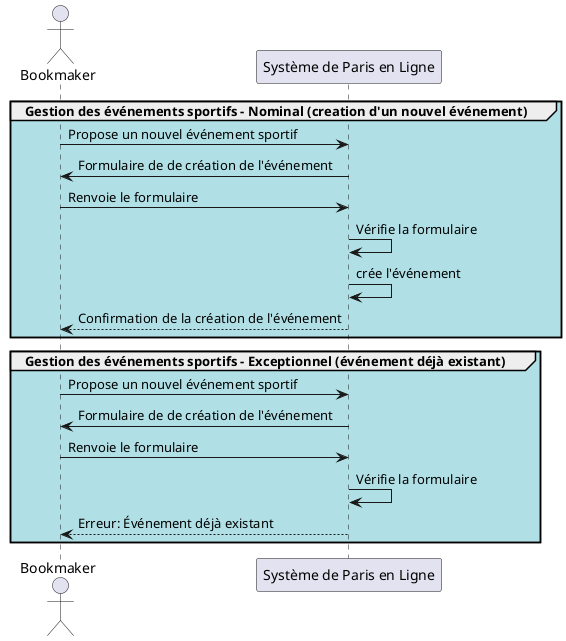 @startuml
actor Bookmaker
participant "Système de Paris en Ligne" as System

group #b0e0e6 Gestion des événements sportifs - Nominal (creation d'un nouvel événement)
Bookmaker -> System: Propose un nouvel événement sportif
System -> Bookmaker: Formulaire de de création de l'événement
Bookmaker -> System: Renvoie le formulaire
System -> System: Vérifie la formulaire 
System -> System: crée l'événement
System --> Bookmaker: Confirmation de la création de l'événement
end

group #b0e0e6 Gestion des événements sportifs - Exceptionnel (événement déjà existant)
Bookmaker -> System: Propose un nouvel événement sportif
System -> Bookmaker: Formulaire de de création de l'événement
Bookmaker -> System: Renvoie le formulaire
System -> System: Vérifie la formulaire 
System --> Bookmaker:  Erreur: Événement déjà existant
end
@enduml
